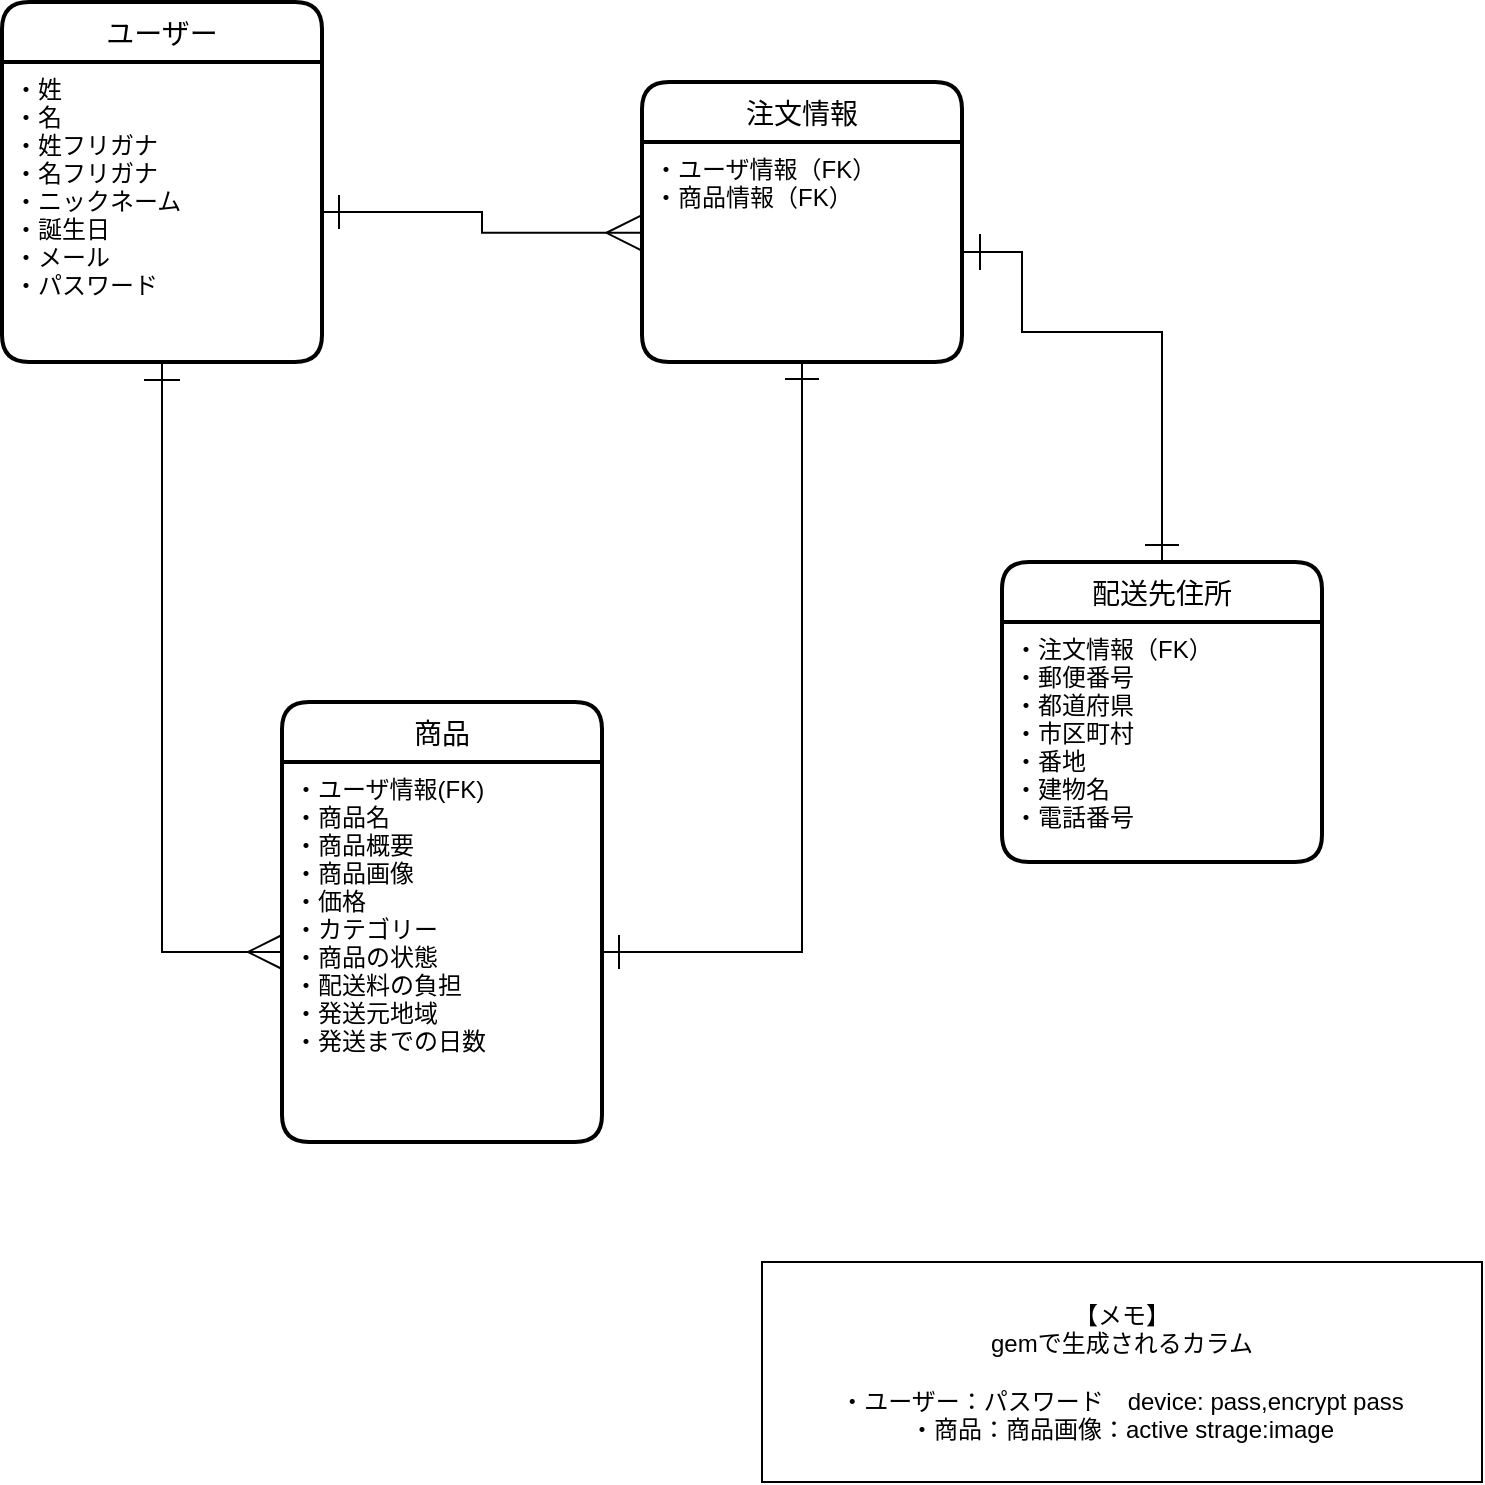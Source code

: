 <mxfile version="13.10.0" type="embed">
    <diagram id="KVio1xON7HPt5YjFg_qT" name="ページ1">
        <mxGraphModel dx="1158" dy="859" grid="1" gridSize="10" guides="1" tooltips="1" connect="1" arrows="1" fold="1" page="1" pageScale="1" pageWidth="827" pageHeight="1169" math="0" shadow="0">
            <root>
                <mxCell id="0"/>
                <mxCell id="1" parent="0"/>
                <mxCell id="85" value="ユーザー" style="swimlane;childLayout=stackLayout;horizontal=1;startSize=30;horizontalStack=0;rounded=1;fontSize=14;fontStyle=0;strokeWidth=2;resizeParent=0;resizeLast=1;shadow=0;dashed=0;align=center;" vertex="1" parent="1">
                    <mxGeometry x="60" y="180" width="160" height="180" as="geometry"/>
                </mxCell>
                <mxCell id="86" value="・姓&#10;・名&#10;・姓フリガナ&#10;・名フリガナ&#10;・ニックネーム&#10;・誕生日&#10;・メール&#10;・パスワード&#10;" style="align=left;strokeColor=none;fillColor=none;spacingLeft=4;fontSize=12;verticalAlign=top;resizable=0;rotatable=0;part=1;" vertex="1" parent="85">
                    <mxGeometry y="30" width="160" height="150" as="geometry"/>
                </mxCell>
                <mxCell id="89" style="edgeStyle=orthogonalEdgeStyle;rounded=0;orthogonalLoop=1;jettySize=auto;html=1;" edge="1" parent="1">
                    <mxGeometry relative="1" as="geometry">
                        <mxPoint x="210" y="490" as="targetPoint"/>
                        <mxPoint x="210" y="490" as="sourcePoint"/>
                    </mxGeometry>
                </mxCell>
                <mxCell id="91" value="商品" style="swimlane;childLayout=stackLayout;horizontal=1;startSize=30;horizontalStack=0;rounded=1;fontSize=14;fontStyle=0;strokeWidth=2;resizeParent=0;resizeLast=1;shadow=0;dashed=0;align=center;" vertex="1" parent="1">
                    <mxGeometry x="200" y="530" width="160" height="220" as="geometry"/>
                </mxCell>
                <mxCell id="92" value="・ユーザ情報(FK)&#10;・商品名&#10;・商品概要&#10;・商品画像&#10;・価格&#10;・カテゴリー&#10;・商品の状態&#10;・配送料の負担&#10;・発送元地域&#10;・発送までの日数" style="align=left;strokeColor=none;fillColor=none;spacingLeft=4;fontSize=12;verticalAlign=top;resizable=0;rotatable=0;part=1;" vertex="1" parent="91">
                    <mxGeometry y="30" width="160" height="190" as="geometry"/>
                </mxCell>
                <mxCell id="96" value="注文情報" style="swimlane;childLayout=stackLayout;horizontal=1;startSize=30;horizontalStack=0;rounded=1;fontSize=14;fontStyle=0;strokeWidth=2;resizeParent=0;resizeLast=1;shadow=0;dashed=0;align=center;" vertex="1" parent="1">
                    <mxGeometry x="380" y="220" width="160" height="140" as="geometry"/>
                </mxCell>
                <mxCell id="97" value="・ユーザ情報（FK）&#10;・商品情報（FK）" style="align=left;strokeColor=none;fillColor=none;spacingLeft=4;fontSize=12;verticalAlign=top;resizable=0;rotatable=0;part=1;" vertex="1" parent="96">
                    <mxGeometry y="30" width="160" height="110" as="geometry"/>
                </mxCell>
                <mxCell id="103" style="edgeStyle=orthogonalEdgeStyle;rounded=0;orthogonalLoop=1;jettySize=auto;html=1;startArrow=ERone;startFill=0;endArrow=ERmany;endFill=0;entryX=-0.005;entryY=0.413;entryDx=0;entryDy=0;entryPerimeter=0;endSize=15;startSize=15;" edge="1" parent="1" source="86" target="97">
                    <mxGeometry relative="1" as="geometry">
                        <mxPoint x="560" y="275" as="targetPoint"/>
                    </mxGeometry>
                </mxCell>
                <mxCell id="104" style="edgeStyle=orthogonalEdgeStyle;rounded=0;orthogonalLoop=1;jettySize=auto;html=1;entryX=0;entryY=0.5;entryDx=0;entryDy=0;startArrow=ERone;startFill=0;endArrow=ERmany;endFill=0;endSize=15;startSize=16;exitX=0.5;exitY=1;exitDx=0;exitDy=0;" edge="1" parent="1" source="86" target="92">
                    <mxGeometry relative="1" as="geometry">
                        <Array as="points">
                            <mxPoint x="140" y="655"/>
                        </Array>
                    </mxGeometry>
                </mxCell>
                <mxCell id="105" style="edgeStyle=orthogonalEdgeStyle;rounded=0;orthogonalLoop=1;jettySize=auto;html=1;exitX=1;exitY=0.5;exitDx=0;exitDy=0;startArrow=ERone;startFill=0;endArrow=ERone;endFill=0;strokeWidth=1;endSize=15;startSize=15;" edge="1" parent="1" source="92" target="97">
                    <mxGeometry relative="1" as="geometry"/>
                </mxCell>
                <mxCell id="108" value="配送先住所" style="swimlane;childLayout=stackLayout;horizontal=1;startSize=30;horizontalStack=0;rounded=1;fontSize=14;fontStyle=0;strokeWidth=2;resizeParent=0;resizeLast=1;shadow=0;dashed=0;align=center;" vertex="1" parent="1">
                    <mxGeometry x="560" y="460" width="160" height="150" as="geometry"/>
                </mxCell>
                <mxCell id="109" value="・注文情報（FK）&#10;・郵便番号&#10;・都道府県&#10;・市区町村&#10;・番地&#10;・建物名&#10;・電話番号" style="align=left;strokeColor=none;fillColor=none;spacingLeft=4;fontSize=12;verticalAlign=top;resizable=0;rotatable=0;part=1;" vertex="1" parent="108">
                    <mxGeometry y="30" width="160" height="120" as="geometry"/>
                </mxCell>
                <mxCell id="112" style="edgeStyle=orthogonalEdgeStyle;rounded=0;orthogonalLoop=1;jettySize=auto;html=1;exitX=0.5;exitY=1;exitDx=0;exitDy=0;startArrow=ERone;startFill=0;startSize=16;endArrow=ERone;endFill=0;endSize=15;strokeWidth=1;" edge="1" parent="108" source="109" target="109">
                    <mxGeometry relative="1" as="geometry"/>
                </mxCell>
                <mxCell id="111" style="edgeStyle=orthogonalEdgeStyle;rounded=0;orthogonalLoop=1;jettySize=auto;html=1;exitX=1;exitY=0.5;exitDx=0;exitDy=0;startArrow=ERone;startFill=0;startSize=16;endArrow=ERone;endFill=0;endSize=15;strokeWidth=1;entryX=0.5;entryY=0;entryDx=0;entryDy=0;" edge="1" parent="1" source="97" target="108">
                    <mxGeometry relative="1" as="geometry">
                        <mxPoint x="700" y="480" as="targetPoint"/>
                        <Array as="points">
                            <mxPoint x="570" y="305"/>
                            <mxPoint x="570" y="345"/>
                            <mxPoint x="640" y="345"/>
                        </Array>
                    </mxGeometry>
                </mxCell>
                <mxCell id="115" value="【メモ】&lt;br&gt;gemで生成されるカラム&lt;br&gt;&lt;br&gt;・ユーザー：パスワード　device: pass,encrypt pass&lt;br&gt;・商品：商品画像：active strage:image" style="rounded=0;whiteSpace=wrap;html=1;" vertex="1" parent="1">
                    <mxGeometry x="440" y="810" width="360" height="110" as="geometry"/>
                </mxCell>
            </root>
        </mxGraphModel>
    </diagram>
</mxfile>